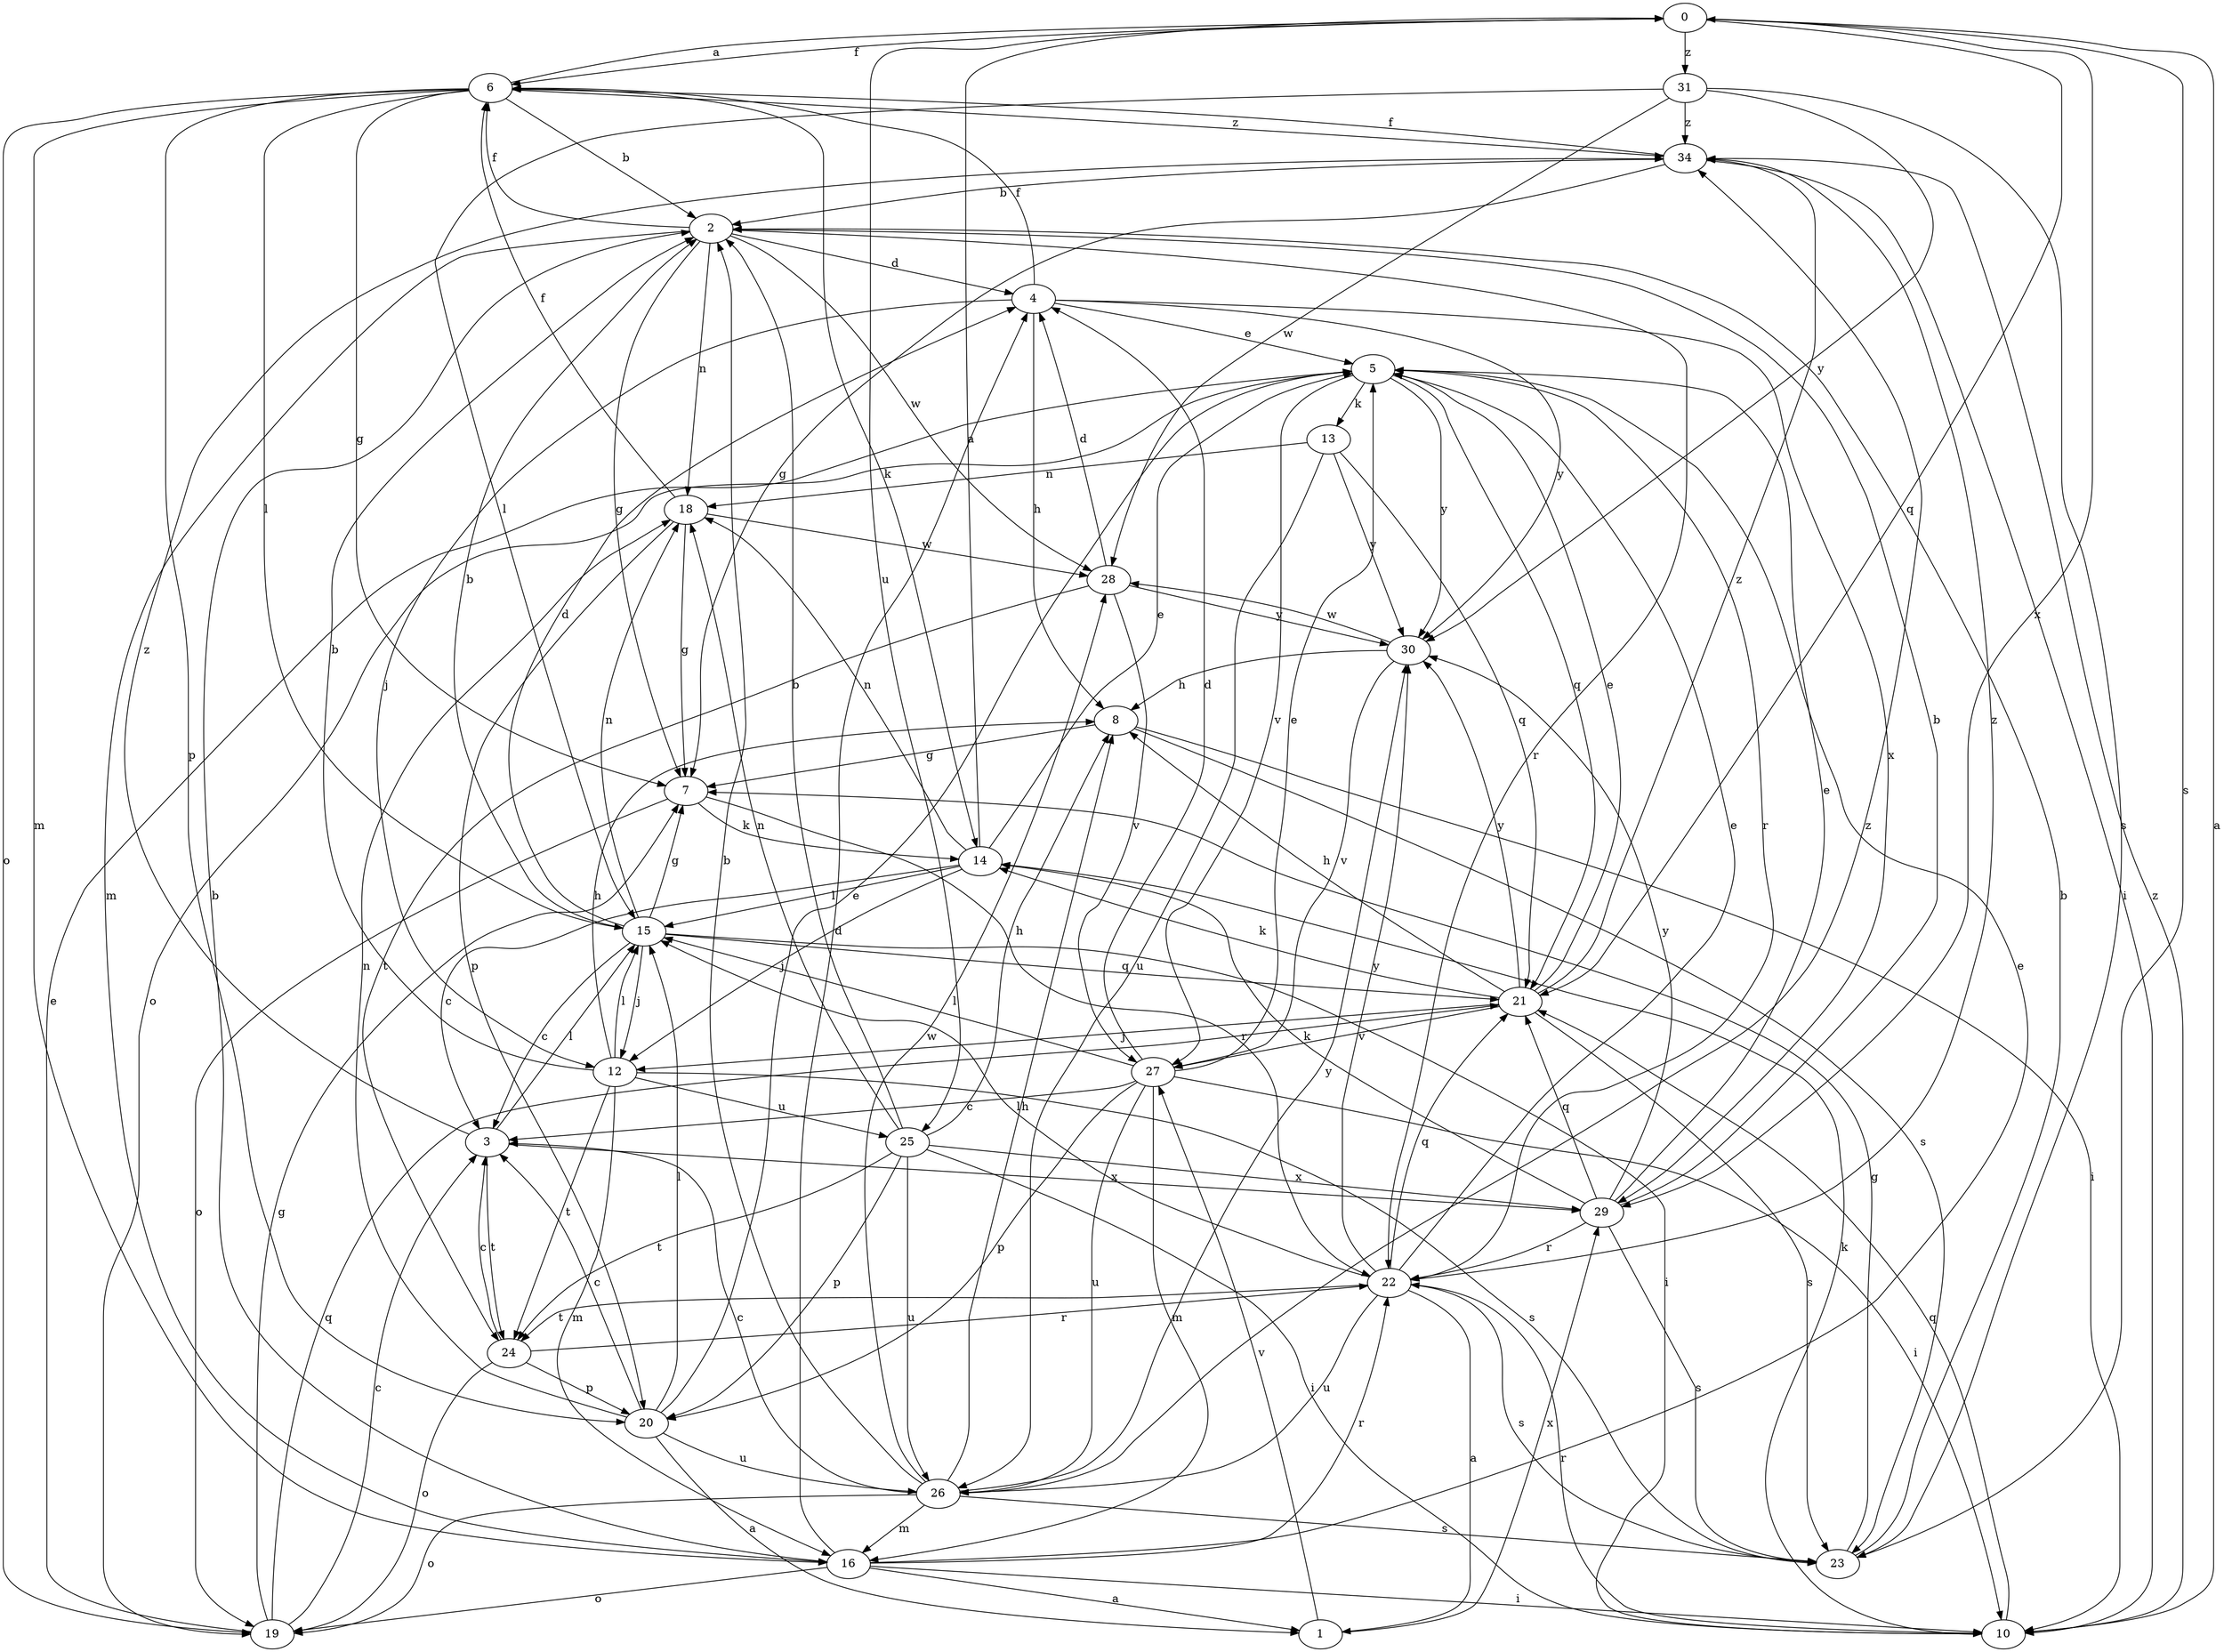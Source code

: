 strict digraph  {
0;
1;
2;
3;
4;
5;
6;
7;
8;
10;
12;
13;
14;
15;
16;
18;
19;
20;
21;
22;
23;
24;
25;
26;
27;
28;
29;
30;
31;
34;
0 -> 6  [label=f];
0 -> 21  [label=q];
0 -> 23  [label=s];
0 -> 25  [label=u];
0 -> 29  [label=x];
0 -> 31  [label=z];
1 -> 27  [label=v];
1 -> 29  [label=x];
2 -> 4  [label=d];
2 -> 6  [label=f];
2 -> 7  [label=g];
2 -> 16  [label=m];
2 -> 18  [label=n];
2 -> 22  [label=r];
2 -> 28  [label=w];
3 -> 15  [label=l];
3 -> 24  [label=t];
3 -> 29  [label=x];
3 -> 34  [label=z];
4 -> 5  [label=e];
4 -> 6  [label=f];
4 -> 8  [label=h];
4 -> 12  [label=j];
4 -> 29  [label=x];
4 -> 30  [label=y];
5 -> 13  [label=k];
5 -> 19  [label=o];
5 -> 21  [label=q];
5 -> 22  [label=r];
5 -> 27  [label=v];
5 -> 30  [label=y];
6 -> 0  [label=a];
6 -> 2  [label=b];
6 -> 7  [label=g];
6 -> 14  [label=k];
6 -> 15  [label=l];
6 -> 16  [label=m];
6 -> 19  [label=o];
6 -> 20  [label=p];
6 -> 34  [label=z];
7 -> 14  [label=k];
7 -> 19  [label=o];
7 -> 22  [label=r];
8 -> 7  [label=g];
8 -> 10  [label=i];
8 -> 23  [label=s];
10 -> 0  [label=a];
10 -> 14  [label=k];
10 -> 21  [label=q];
10 -> 22  [label=r];
10 -> 34  [label=z];
12 -> 2  [label=b];
12 -> 8  [label=h];
12 -> 15  [label=l];
12 -> 16  [label=m];
12 -> 23  [label=s];
12 -> 24  [label=t];
12 -> 25  [label=u];
13 -> 18  [label=n];
13 -> 21  [label=q];
13 -> 26  [label=u];
13 -> 30  [label=y];
14 -> 0  [label=a];
14 -> 3  [label=c];
14 -> 5  [label=e];
14 -> 12  [label=j];
14 -> 15  [label=l];
14 -> 18  [label=n];
15 -> 2  [label=b];
15 -> 3  [label=c];
15 -> 4  [label=d];
15 -> 7  [label=g];
15 -> 10  [label=i];
15 -> 12  [label=j];
15 -> 18  [label=n];
15 -> 21  [label=q];
16 -> 1  [label=a];
16 -> 2  [label=b];
16 -> 4  [label=d];
16 -> 5  [label=e];
16 -> 10  [label=i];
16 -> 19  [label=o];
16 -> 22  [label=r];
18 -> 6  [label=f];
18 -> 7  [label=g];
18 -> 20  [label=p];
18 -> 28  [label=w];
19 -> 3  [label=c];
19 -> 5  [label=e];
19 -> 7  [label=g];
19 -> 21  [label=q];
20 -> 1  [label=a];
20 -> 3  [label=c];
20 -> 5  [label=e];
20 -> 15  [label=l];
20 -> 18  [label=n];
20 -> 26  [label=u];
21 -> 5  [label=e];
21 -> 8  [label=h];
21 -> 12  [label=j];
21 -> 14  [label=k];
21 -> 23  [label=s];
21 -> 27  [label=v];
21 -> 30  [label=y];
21 -> 34  [label=z];
22 -> 1  [label=a];
22 -> 5  [label=e];
22 -> 15  [label=l];
22 -> 21  [label=q];
22 -> 23  [label=s];
22 -> 24  [label=t];
22 -> 26  [label=u];
22 -> 30  [label=y];
22 -> 34  [label=z];
23 -> 2  [label=b];
23 -> 7  [label=g];
24 -> 3  [label=c];
24 -> 19  [label=o];
24 -> 20  [label=p];
24 -> 22  [label=r];
25 -> 2  [label=b];
25 -> 8  [label=h];
25 -> 10  [label=i];
25 -> 18  [label=n];
25 -> 20  [label=p];
25 -> 24  [label=t];
25 -> 26  [label=u];
25 -> 29  [label=x];
26 -> 2  [label=b];
26 -> 3  [label=c];
26 -> 8  [label=h];
26 -> 16  [label=m];
26 -> 19  [label=o];
26 -> 23  [label=s];
26 -> 28  [label=w];
26 -> 30  [label=y];
26 -> 34  [label=z];
27 -> 3  [label=c];
27 -> 4  [label=d];
27 -> 5  [label=e];
27 -> 10  [label=i];
27 -> 15  [label=l];
27 -> 16  [label=m];
27 -> 20  [label=p];
27 -> 26  [label=u];
28 -> 4  [label=d];
28 -> 24  [label=t];
28 -> 27  [label=v];
28 -> 30  [label=y];
29 -> 2  [label=b];
29 -> 5  [label=e];
29 -> 14  [label=k];
29 -> 21  [label=q];
29 -> 22  [label=r];
29 -> 23  [label=s];
29 -> 30  [label=y];
30 -> 8  [label=h];
30 -> 27  [label=v];
30 -> 28  [label=w];
31 -> 15  [label=l];
31 -> 23  [label=s];
31 -> 28  [label=w];
31 -> 30  [label=y];
31 -> 34  [label=z];
34 -> 2  [label=b];
34 -> 6  [label=f];
34 -> 7  [label=g];
34 -> 10  [label=i];
}
